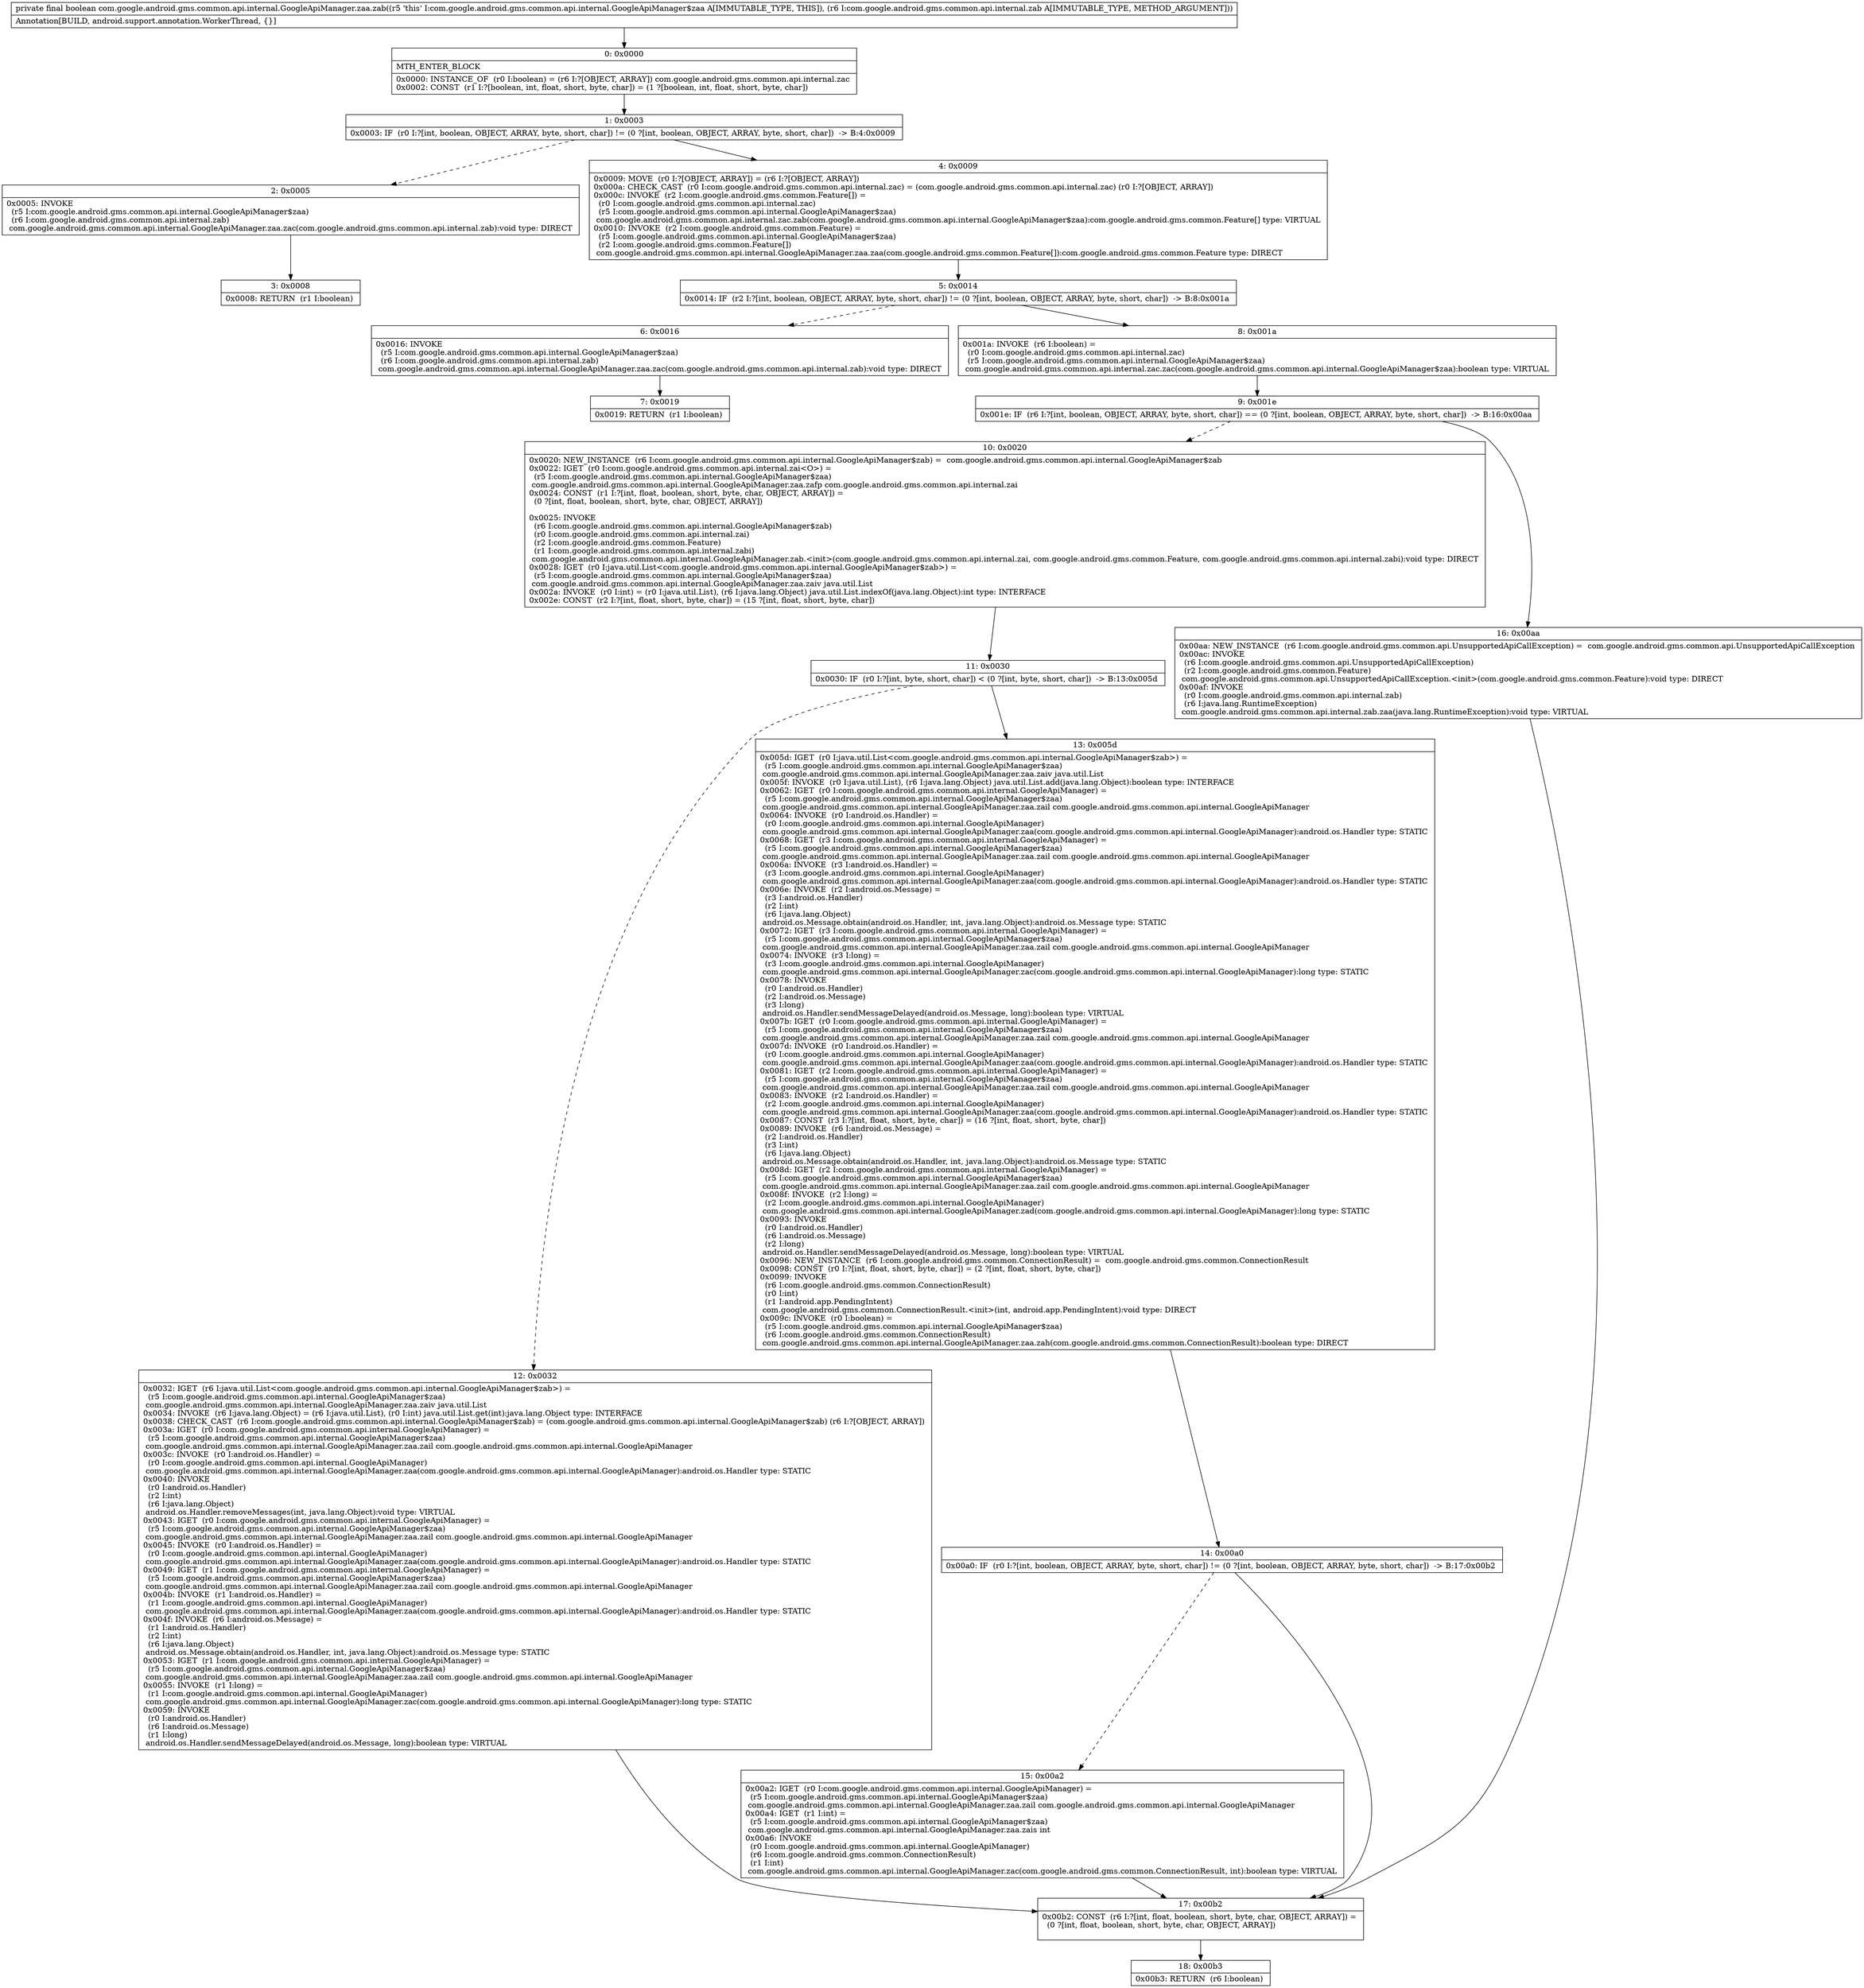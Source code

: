 digraph "CFG forcom.google.android.gms.common.api.internal.GoogleApiManager.zaa.zab(Lcom\/google\/android\/gms\/common\/api\/internal\/zab;)Z" {
Node_0 [shape=record,label="{0\:\ 0x0000|MTH_ENTER_BLOCK\l|0x0000: INSTANCE_OF  (r0 I:boolean) = (r6 I:?[OBJECT, ARRAY]) com.google.android.gms.common.api.internal.zac \l0x0002: CONST  (r1 I:?[boolean, int, float, short, byte, char]) = (1 ?[boolean, int, float, short, byte, char]) \l}"];
Node_1 [shape=record,label="{1\:\ 0x0003|0x0003: IF  (r0 I:?[int, boolean, OBJECT, ARRAY, byte, short, char]) != (0 ?[int, boolean, OBJECT, ARRAY, byte, short, char])  \-\> B:4:0x0009 \l}"];
Node_2 [shape=record,label="{2\:\ 0x0005|0x0005: INVOKE  \l  (r5 I:com.google.android.gms.common.api.internal.GoogleApiManager$zaa)\l  (r6 I:com.google.android.gms.common.api.internal.zab)\l com.google.android.gms.common.api.internal.GoogleApiManager.zaa.zac(com.google.android.gms.common.api.internal.zab):void type: DIRECT \l}"];
Node_3 [shape=record,label="{3\:\ 0x0008|0x0008: RETURN  (r1 I:boolean) \l}"];
Node_4 [shape=record,label="{4\:\ 0x0009|0x0009: MOVE  (r0 I:?[OBJECT, ARRAY]) = (r6 I:?[OBJECT, ARRAY]) \l0x000a: CHECK_CAST  (r0 I:com.google.android.gms.common.api.internal.zac) = (com.google.android.gms.common.api.internal.zac) (r0 I:?[OBJECT, ARRAY]) \l0x000c: INVOKE  (r2 I:com.google.android.gms.common.Feature[]) = \l  (r0 I:com.google.android.gms.common.api.internal.zac)\l  (r5 I:com.google.android.gms.common.api.internal.GoogleApiManager$zaa)\l com.google.android.gms.common.api.internal.zac.zab(com.google.android.gms.common.api.internal.GoogleApiManager$zaa):com.google.android.gms.common.Feature[] type: VIRTUAL \l0x0010: INVOKE  (r2 I:com.google.android.gms.common.Feature) = \l  (r5 I:com.google.android.gms.common.api.internal.GoogleApiManager$zaa)\l  (r2 I:com.google.android.gms.common.Feature[])\l com.google.android.gms.common.api.internal.GoogleApiManager.zaa.zaa(com.google.android.gms.common.Feature[]):com.google.android.gms.common.Feature type: DIRECT \l}"];
Node_5 [shape=record,label="{5\:\ 0x0014|0x0014: IF  (r2 I:?[int, boolean, OBJECT, ARRAY, byte, short, char]) != (0 ?[int, boolean, OBJECT, ARRAY, byte, short, char])  \-\> B:8:0x001a \l}"];
Node_6 [shape=record,label="{6\:\ 0x0016|0x0016: INVOKE  \l  (r5 I:com.google.android.gms.common.api.internal.GoogleApiManager$zaa)\l  (r6 I:com.google.android.gms.common.api.internal.zab)\l com.google.android.gms.common.api.internal.GoogleApiManager.zaa.zac(com.google.android.gms.common.api.internal.zab):void type: DIRECT \l}"];
Node_7 [shape=record,label="{7\:\ 0x0019|0x0019: RETURN  (r1 I:boolean) \l}"];
Node_8 [shape=record,label="{8\:\ 0x001a|0x001a: INVOKE  (r6 I:boolean) = \l  (r0 I:com.google.android.gms.common.api.internal.zac)\l  (r5 I:com.google.android.gms.common.api.internal.GoogleApiManager$zaa)\l com.google.android.gms.common.api.internal.zac.zac(com.google.android.gms.common.api.internal.GoogleApiManager$zaa):boolean type: VIRTUAL \l}"];
Node_9 [shape=record,label="{9\:\ 0x001e|0x001e: IF  (r6 I:?[int, boolean, OBJECT, ARRAY, byte, short, char]) == (0 ?[int, boolean, OBJECT, ARRAY, byte, short, char])  \-\> B:16:0x00aa \l}"];
Node_10 [shape=record,label="{10\:\ 0x0020|0x0020: NEW_INSTANCE  (r6 I:com.google.android.gms.common.api.internal.GoogleApiManager$zab) =  com.google.android.gms.common.api.internal.GoogleApiManager$zab \l0x0022: IGET  (r0 I:com.google.android.gms.common.api.internal.zai\<O\>) = \l  (r5 I:com.google.android.gms.common.api.internal.GoogleApiManager$zaa)\l com.google.android.gms.common.api.internal.GoogleApiManager.zaa.zafp com.google.android.gms.common.api.internal.zai \l0x0024: CONST  (r1 I:?[int, float, boolean, short, byte, char, OBJECT, ARRAY]) = \l  (0 ?[int, float, boolean, short, byte, char, OBJECT, ARRAY])\l \l0x0025: INVOKE  \l  (r6 I:com.google.android.gms.common.api.internal.GoogleApiManager$zab)\l  (r0 I:com.google.android.gms.common.api.internal.zai)\l  (r2 I:com.google.android.gms.common.Feature)\l  (r1 I:com.google.android.gms.common.api.internal.zabi)\l com.google.android.gms.common.api.internal.GoogleApiManager.zab.\<init\>(com.google.android.gms.common.api.internal.zai, com.google.android.gms.common.Feature, com.google.android.gms.common.api.internal.zabi):void type: DIRECT \l0x0028: IGET  (r0 I:java.util.List\<com.google.android.gms.common.api.internal.GoogleApiManager$zab\>) = \l  (r5 I:com.google.android.gms.common.api.internal.GoogleApiManager$zaa)\l com.google.android.gms.common.api.internal.GoogleApiManager.zaa.zaiv java.util.List \l0x002a: INVOKE  (r0 I:int) = (r0 I:java.util.List), (r6 I:java.lang.Object) java.util.List.indexOf(java.lang.Object):int type: INTERFACE \l0x002e: CONST  (r2 I:?[int, float, short, byte, char]) = (15 ?[int, float, short, byte, char]) \l}"];
Node_11 [shape=record,label="{11\:\ 0x0030|0x0030: IF  (r0 I:?[int, byte, short, char]) \< (0 ?[int, byte, short, char])  \-\> B:13:0x005d \l}"];
Node_12 [shape=record,label="{12\:\ 0x0032|0x0032: IGET  (r6 I:java.util.List\<com.google.android.gms.common.api.internal.GoogleApiManager$zab\>) = \l  (r5 I:com.google.android.gms.common.api.internal.GoogleApiManager$zaa)\l com.google.android.gms.common.api.internal.GoogleApiManager.zaa.zaiv java.util.List \l0x0034: INVOKE  (r6 I:java.lang.Object) = (r6 I:java.util.List), (r0 I:int) java.util.List.get(int):java.lang.Object type: INTERFACE \l0x0038: CHECK_CAST  (r6 I:com.google.android.gms.common.api.internal.GoogleApiManager$zab) = (com.google.android.gms.common.api.internal.GoogleApiManager$zab) (r6 I:?[OBJECT, ARRAY]) \l0x003a: IGET  (r0 I:com.google.android.gms.common.api.internal.GoogleApiManager) = \l  (r5 I:com.google.android.gms.common.api.internal.GoogleApiManager$zaa)\l com.google.android.gms.common.api.internal.GoogleApiManager.zaa.zail com.google.android.gms.common.api.internal.GoogleApiManager \l0x003c: INVOKE  (r0 I:android.os.Handler) = \l  (r0 I:com.google.android.gms.common.api.internal.GoogleApiManager)\l com.google.android.gms.common.api.internal.GoogleApiManager.zaa(com.google.android.gms.common.api.internal.GoogleApiManager):android.os.Handler type: STATIC \l0x0040: INVOKE  \l  (r0 I:android.os.Handler)\l  (r2 I:int)\l  (r6 I:java.lang.Object)\l android.os.Handler.removeMessages(int, java.lang.Object):void type: VIRTUAL \l0x0043: IGET  (r0 I:com.google.android.gms.common.api.internal.GoogleApiManager) = \l  (r5 I:com.google.android.gms.common.api.internal.GoogleApiManager$zaa)\l com.google.android.gms.common.api.internal.GoogleApiManager.zaa.zail com.google.android.gms.common.api.internal.GoogleApiManager \l0x0045: INVOKE  (r0 I:android.os.Handler) = \l  (r0 I:com.google.android.gms.common.api.internal.GoogleApiManager)\l com.google.android.gms.common.api.internal.GoogleApiManager.zaa(com.google.android.gms.common.api.internal.GoogleApiManager):android.os.Handler type: STATIC \l0x0049: IGET  (r1 I:com.google.android.gms.common.api.internal.GoogleApiManager) = \l  (r5 I:com.google.android.gms.common.api.internal.GoogleApiManager$zaa)\l com.google.android.gms.common.api.internal.GoogleApiManager.zaa.zail com.google.android.gms.common.api.internal.GoogleApiManager \l0x004b: INVOKE  (r1 I:android.os.Handler) = \l  (r1 I:com.google.android.gms.common.api.internal.GoogleApiManager)\l com.google.android.gms.common.api.internal.GoogleApiManager.zaa(com.google.android.gms.common.api.internal.GoogleApiManager):android.os.Handler type: STATIC \l0x004f: INVOKE  (r6 I:android.os.Message) = \l  (r1 I:android.os.Handler)\l  (r2 I:int)\l  (r6 I:java.lang.Object)\l android.os.Message.obtain(android.os.Handler, int, java.lang.Object):android.os.Message type: STATIC \l0x0053: IGET  (r1 I:com.google.android.gms.common.api.internal.GoogleApiManager) = \l  (r5 I:com.google.android.gms.common.api.internal.GoogleApiManager$zaa)\l com.google.android.gms.common.api.internal.GoogleApiManager.zaa.zail com.google.android.gms.common.api.internal.GoogleApiManager \l0x0055: INVOKE  (r1 I:long) = \l  (r1 I:com.google.android.gms.common.api.internal.GoogleApiManager)\l com.google.android.gms.common.api.internal.GoogleApiManager.zac(com.google.android.gms.common.api.internal.GoogleApiManager):long type: STATIC \l0x0059: INVOKE  \l  (r0 I:android.os.Handler)\l  (r6 I:android.os.Message)\l  (r1 I:long)\l android.os.Handler.sendMessageDelayed(android.os.Message, long):boolean type: VIRTUAL \l}"];
Node_13 [shape=record,label="{13\:\ 0x005d|0x005d: IGET  (r0 I:java.util.List\<com.google.android.gms.common.api.internal.GoogleApiManager$zab\>) = \l  (r5 I:com.google.android.gms.common.api.internal.GoogleApiManager$zaa)\l com.google.android.gms.common.api.internal.GoogleApiManager.zaa.zaiv java.util.List \l0x005f: INVOKE  (r0 I:java.util.List), (r6 I:java.lang.Object) java.util.List.add(java.lang.Object):boolean type: INTERFACE \l0x0062: IGET  (r0 I:com.google.android.gms.common.api.internal.GoogleApiManager) = \l  (r5 I:com.google.android.gms.common.api.internal.GoogleApiManager$zaa)\l com.google.android.gms.common.api.internal.GoogleApiManager.zaa.zail com.google.android.gms.common.api.internal.GoogleApiManager \l0x0064: INVOKE  (r0 I:android.os.Handler) = \l  (r0 I:com.google.android.gms.common.api.internal.GoogleApiManager)\l com.google.android.gms.common.api.internal.GoogleApiManager.zaa(com.google.android.gms.common.api.internal.GoogleApiManager):android.os.Handler type: STATIC \l0x0068: IGET  (r3 I:com.google.android.gms.common.api.internal.GoogleApiManager) = \l  (r5 I:com.google.android.gms.common.api.internal.GoogleApiManager$zaa)\l com.google.android.gms.common.api.internal.GoogleApiManager.zaa.zail com.google.android.gms.common.api.internal.GoogleApiManager \l0x006a: INVOKE  (r3 I:android.os.Handler) = \l  (r3 I:com.google.android.gms.common.api.internal.GoogleApiManager)\l com.google.android.gms.common.api.internal.GoogleApiManager.zaa(com.google.android.gms.common.api.internal.GoogleApiManager):android.os.Handler type: STATIC \l0x006e: INVOKE  (r2 I:android.os.Message) = \l  (r3 I:android.os.Handler)\l  (r2 I:int)\l  (r6 I:java.lang.Object)\l android.os.Message.obtain(android.os.Handler, int, java.lang.Object):android.os.Message type: STATIC \l0x0072: IGET  (r3 I:com.google.android.gms.common.api.internal.GoogleApiManager) = \l  (r5 I:com.google.android.gms.common.api.internal.GoogleApiManager$zaa)\l com.google.android.gms.common.api.internal.GoogleApiManager.zaa.zail com.google.android.gms.common.api.internal.GoogleApiManager \l0x0074: INVOKE  (r3 I:long) = \l  (r3 I:com.google.android.gms.common.api.internal.GoogleApiManager)\l com.google.android.gms.common.api.internal.GoogleApiManager.zac(com.google.android.gms.common.api.internal.GoogleApiManager):long type: STATIC \l0x0078: INVOKE  \l  (r0 I:android.os.Handler)\l  (r2 I:android.os.Message)\l  (r3 I:long)\l android.os.Handler.sendMessageDelayed(android.os.Message, long):boolean type: VIRTUAL \l0x007b: IGET  (r0 I:com.google.android.gms.common.api.internal.GoogleApiManager) = \l  (r5 I:com.google.android.gms.common.api.internal.GoogleApiManager$zaa)\l com.google.android.gms.common.api.internal.GoogleApiManager.zaa.zail com.google.android.gms.common.api.internal.GoogleApiManager \l0x007d: INVOKE  (r0 I:android.os.Handler) = \l  (r0 I:com.google.android.gms.common.api.internal.GoogleApiManager)\l com.google.android.gms.common.api.internal.GoogleApiManager.zaa(com.google.android.gms.common.api.internal.GoogleApiManager):android.os.Handler type: STATIC \l0x0081: IGET  (r2 I:com.google.android.gms.common.api.internal.GoogleApiManager) = \l  (r5 I:com.google.android.gms.common.api.internal.GoogleApiManager$zaa)\l com.google.android.gms.common.api.internal.GoogleApiManager.zaa.zail com.google.android.gms.common.api.internal.GoogleApiManager \l0x0083: INVOKE  (r2 I:android.os.Handler) = \l  (r2 I:com.google.android.gms.common.api.internal.GoogleApiManager)\l com.google.android.gms.common.api.internal.GoogleApiManager.zaa(com.google.android.gms.common.api.internal.GoogleApiManager):android.os.Handler type: STATIC \l0x0087: CONST  (r3 I:?[int, float, short, byte, char]) = (16 ?[int, float, short, byte, char]) \l0x0089: INVOKE  (r6 I:android.os.Message) = \l  (r2 I:android.os.Handler)\l  (r3 I:int)\l  (r6 I:java.lang.Object)\l android.os.Message.obtain(android.os.Handler, int, java.lang.Object):android.os.Message type: STATIC \l0x008d: IGET  (r2 I:com.google.android.gms.common.api.internal.GoogleApiManager) = \l  (r5 I:com.google.android.gms.common.api.internal.GoogleApiManager$zaa)\l com.google.android.gms.common.api.internal.GoogleApiManager.zaa.zail com.google.android.gms.common.api.internal.GoogleApiManager \l0x008f: INVOKE  (r2 I:long) = \l  (r2 I:com.google.android.gms.common.api.internal.GoogleApiManager)\l com.google.android.gms.common.api.internal.GoogleApiManager.zad(com.google.android.gms.common.api.internal.GoogleApiManager):long type: STATIC \l0x0093: INVOKE  \l  (r0 I:android.os.Handler)\l  (r6 I:android.os.Message)\l  (r2 I:long)\l android.os.Handler.sendMessageDelayed(android.os.Message, long):boolean type: VIRTUAL \l0x0096: NEW_INSTANCE  (r6 I:com.google.android.gms.common.ConnectionResult) =  com.google.android.gms.common.ConnectionResult \l0x0098: CONST  (r0 I:?[int, float, short, byte, char]) = (2 ?[int, float, short, byte, char]) \l0x0099: INVOKE  \l  (r6 I:com.google.android.gms.common.ConnectionResult)\l  (r0 I:int)\l  (r1 I:android.app.PendingIntent)\l com.google.android.gms.common.ConnectionResult.\<init\>(int, android.app.PendingIntent):void type: DIRECT \l0x009c: INVOKE  (r0 I:boolean) = \l  (r5 I:com.google.android.gms.common.api.internal.GoogleApiManager$zaa)\l  (r6 I:com.google.android.gms.common.ConnectionResult)\l com.google.android.gms.common.api.internal.GoogleApiManager.zaa.zah(com.google.android.gms.common.ConnectionResult):boolean type: DIRECT \l}"];
Node_14 [shape=record,label="{14\:\ 0x00a0|0x00a0: IF  (r0 I:?[int, boolean, OBJECT, ARRAY, byte, short, char]) != (0 ?[int, boolean, OBJECT, ARRAY, byte, short, char])  \-\> B:17:0x00b2 \l}"];
Node_15 [shape=record,label="{15\:\ 0x00a2|0x00a2: IGET  (r0 I:com.google.android.gms.common.api.internal.GoogleApiManager) = \l  (r5 I:com.google.android.gms.common.api.internal.GoogleApiManager$zaa)\l com.google.android.gms.common.api.internal.GoogleApiManager.zaa.zail com.google.android.gms.common.api.internal.GoogleApiManager \l0x00a4: IGET  (r1 I:int) = \l  (r5 I:com.google.android.gms.common.api.internal.GoogleApiManager$zaa)\l com.google.android.gms.common.api.internal.GoogleApiManager.zaa.zais int \l0x00a6: INVOKE  \l  (r0 I:com.google.android.gms.common.api.internal.GoogleApiManager)\l  (r6 I:com.google.android.gms.common.ConnectionResult)\l  (r1 I:int)\l com.google.android.gms.common.api.internal.GoogleApiManager.zac(com.google.android.gms.common.ConnectionResult, int):boolean type: VIRTUAL \l}"];
Node_16 [shape=record,label="{16\:\ 0x00aa|0x00aa: NEW_INSTANCE  (r6 I:com.google.android.gms.common.api.UnsupportedApiCallException) =  com.google.android.gms.common.api.UnsupportedApiCallException \l0x00ac: INVOKE  \l  (r6 I:com.google.android.gms.common.api.UnsupportedApiCallException)\l  (r2 I:com.google.android.gms.common.Feature)\l com.google.android.gms.common.api.UnsupportedApiCallException.\<init\>(com.google.android.gms.common.Feature):void type: DIRECT \l0x00af: INVOKE  \l  (r0 I:com.google.android.gms.common.api.internal.zab)\l  (r6 I:java.lang.RuntimeException)\l com.google.android.gms.common.api.internal.zab.zaa(java.lang.RuntimeException):void type: VIRTUAL \l}"];
Node_17 [shape=record,label="{17\:\ 0x00b2|0x00b2: CONST  (r6 I:?[int, float, boolean, short, byte, char, OBJECT, ARRAY]) = \l  (0 ?[int, float, boolean, short, byte, char, OBJECT, ARRAY])\l \l}"];
Node_18 [shape=record,label="{18\:\ 0x00b3|0x00b3: RETURN  (r6 I:boolean) \l}"];
MethodNode[shape=record,label="{private final boolean com.google.android.gms.common.api.internal.GoogleApiManager.zaa.zab((r5 'this' I:com.google.android.gms.common.api.internal.GoogleApiManager$zaa A[IMMUTABLE_TYPE, THIS]), (r6 I:com.google.android.gms.common.api.internal.zab A[IMMUTABLE_TYPE, METHOD_ARGUMENT]))  | Annotation[BUILD, android.support.annotation.WorkerThread, \{\}]\l}"];
MethodNode -> Node_0;
Node_0 -> Node_1;
Node_1 -> Node_2[style=dashed];
Node_1 -> Node_4;
Node_2 -> Node_3;
Node_4 -> Node_5;
Node_5 -> Node_6[style=dashed];
Node_5 -> Node_8;
Node_6 -> Node_7;
Node_8 -> Node_9;
Node_9 -> Node_10[style=dashed];
Node_9 -> Node_16;
Node_10 -> Node_11;
Node_11 -> Node_12[style=dashed];
Node_11 -> Node_13;
Node_12 -> Node_17;
Node_13 -> Node_14;
Node_14 -> Node_15[style=dashed];
Node_14 -> Node_17;
Node_15 -> Node_17;
Node_16 -> Node_17;
Node_17 -> Node_18;
}

